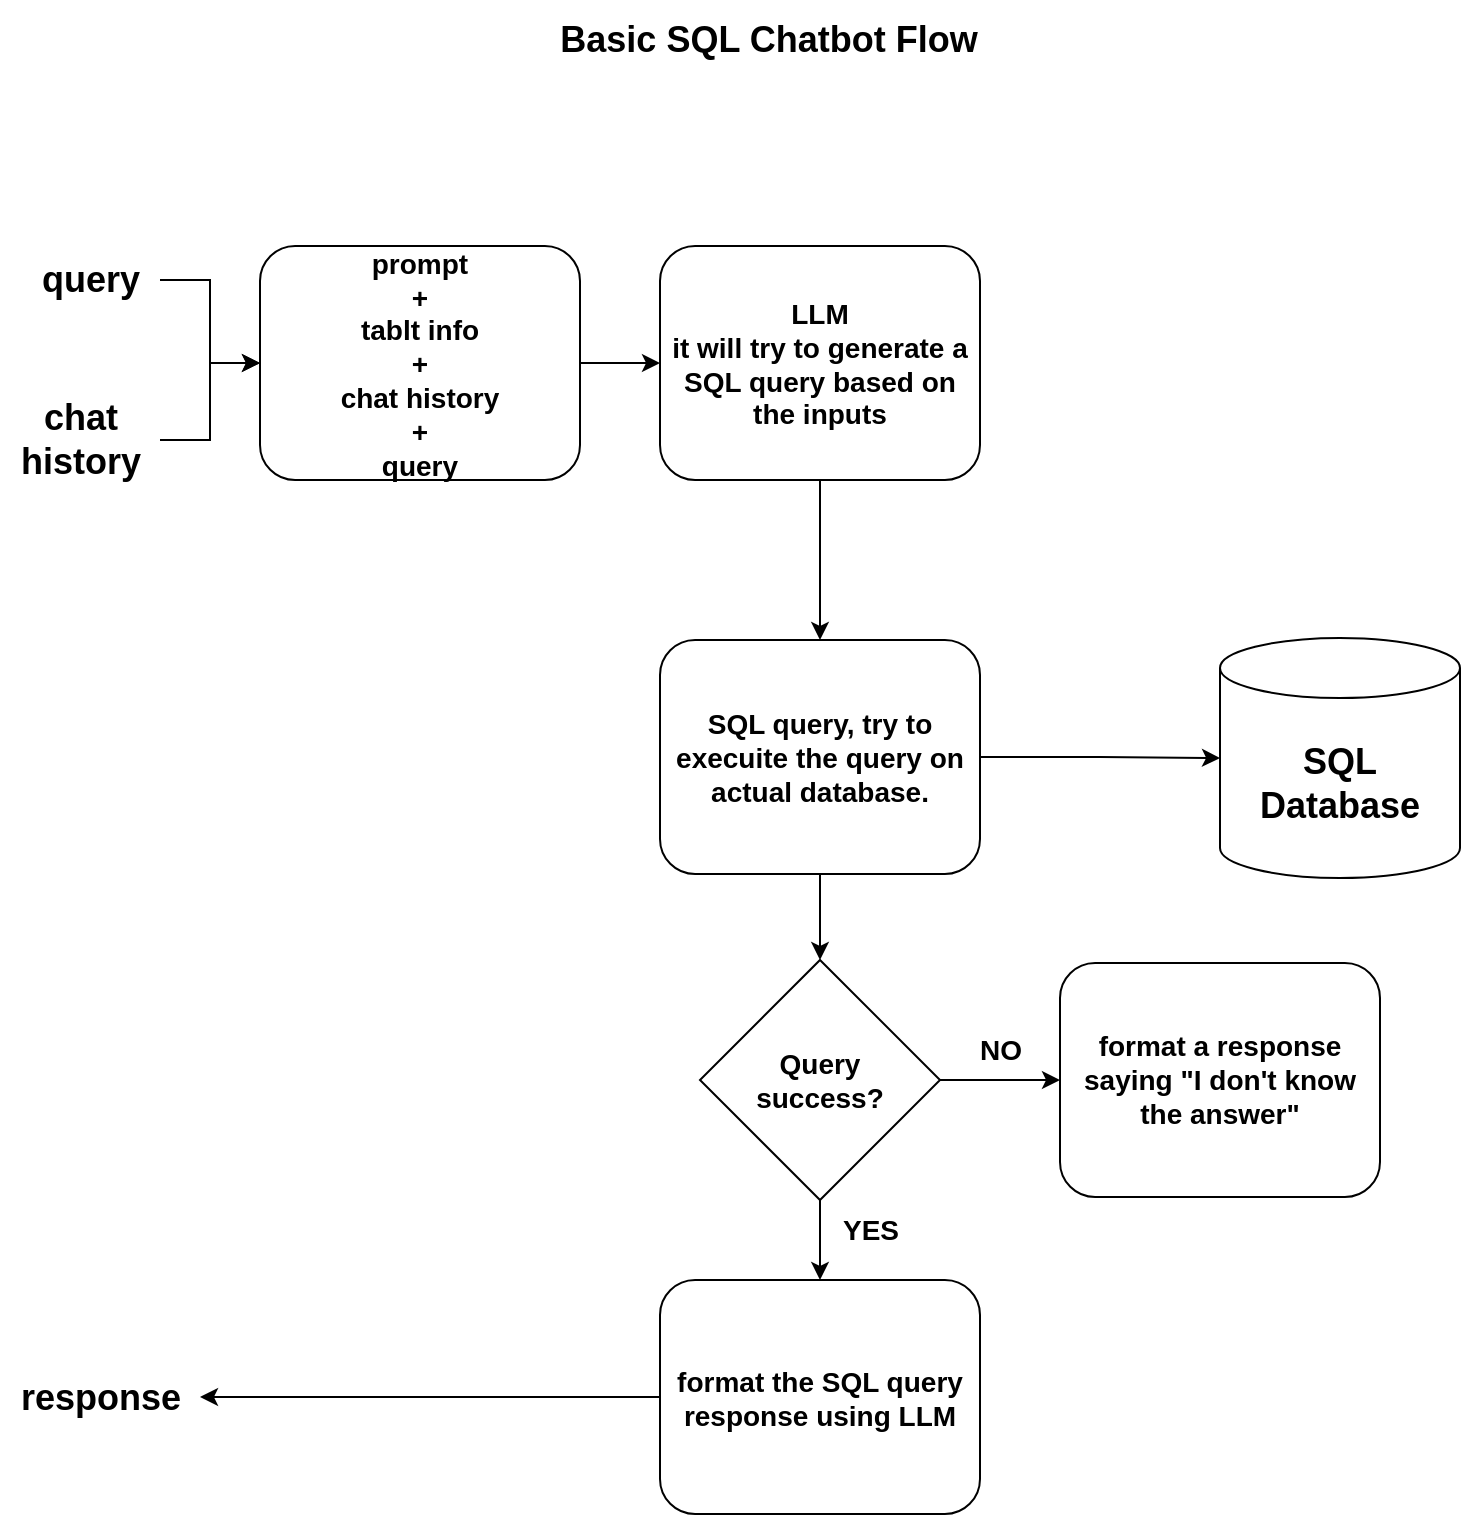 <mxfile version="22.1.21" type="device">
  <diagram name="Page-1" id="2ywlA1e-Eg4ox31CMiBY">
    <mxGraphModel dx="1600" dy="747" grid="1" gridSize="10" guides="1" tooltips="1" connect="1" arrows="1" fold="1" page="1" pageScale="1" pageWidth="827" pageHeight="1169" math="0" shadow="0">
      <root>
        <mxCell id="0" />
        <mxCell id="1" parent="0" />
        <mxCell id="A9gMFnjORokhTtZh7m1z-2" value="&lt;b&gt;&lt;font style=&quot;font-size: 18px;&quot;&gt;Basic SQL Chatbot Flow&lt;/font&gt;&lt;/b&gt;" style="text;html=1;align=center;verticalAlign=middle;resizable=0;points=[];autosize=1;strokeColor=none;fillColor=none;" vertex="1" parent="1">
          <mxGeometry x="299" y="40" width="230" height="40" as="geometry" />
        </mxCell>
        <mxCell id="A9gMFnjORokhTtZh7m1z-13" value="&lt;b&gt;&lt;font style=&quot;font-size: 18px;&quot;&gt;SQL Database&lt;/font&gt;&lt;/b&gt;" style="shape=cylinder3;whiteSpace=wrap;html=1;boundedLbl=1;backgroundOutline=1;size=15;" vertex="1" parent="1">
          <mxGeometry x="640" y="359" width="120" height="120" as="geometry" />
        </mxCell>
        <mxCell id="A9gMFnjORokhTtZh7m1z-23" value="" style="edgeStyle=orthogonalEdgeStyle;rounded=0;orthogonalLoop=1;jettySize=auto;html=1;" edge="1" parent="1" source="A9gMFnjORokhTtZh7m1z-14" target="A9gMFnjORokhTtZh7m1z-22">
          <mxGeometry relative="1" as="geometry" />
        </mxCell>
        <mxCell id="A9gMFnjORokhTtZh7m1z-14" value="&lt;b&gt;&lt;font style=&quot;font-size: 14px;&quot;&gt;prompt&lt;br&gt;+&lt;br&gt;tablt info&lt;br&gt;+&lt;br&gt;chat history&lt;br&gt;+&lt;br&gt;query&lt;/font&gt;&lt;/b&gt;" style="rounded=1;whiteSpace=wrap;html=1;" vertex="1" parent="1">
          <mxGeometry x="160" y="163" width="160" height="117" as="geometry" />
        </mxCell>
        <mxCell id="A9gMFnjORokhTtZh7m1z-17" style="edgeStyle=orthogonalEdgeStyle;rounded=0;orthogonalLoop=1;jettySize=auto;html=1;entryX=0;entryY=0.5;entryDx=0;entryDy=0;" edge="1" parent="1" source="A9gMFnjORokhTtZh7m1z-15" target="A9gMFnjORokhTtZh7m1z-14">
          <mxGeometry relative="1" as="geometry" />
        </mxCell>
        <mxCell id="A9gMFnjORokhTtZh7m1z-15" value="&lt;b&gt;&lt;font style=&quot;font-size: 18px;&quot;&gt;query&lt;/font&gt;&lt;/b&gt;" style="text;html=1;align=center;verticalAlign=middle;resizable=0;points=[];autosize=1;strokeColor=none;fillColor=none;" vertex="1" parent="1">
          <mxGeometry x="40" y="160" width="70" height="40" as="geometry" />
        </mxCell>
        <mxCell id="A9gMFnjORokhTtZh7m1z-20" style="edgeStyle=orthogonalEdgeStyle;rounded=0;orthogonalLoop=1;jettySize=auto;html=1;entryX=0;entryY=0.5;entryDx=0;entryDy=0;" edge="1" parent="1" source="A9gMFnjORokhTtZh7m1z-16" target="A9gMFnjORokhTtZh7m1z-14">
          <mxGeometry relative="1" as="geometry" />
        </mxCell>
        <mxCell id="A9gMFnjORokhTtZh7m1z-16" value="&lt;b&gt;&lt;font style=&quot;font-size: 18px;&quot;&gt;chat&lt;br&gt;history&lt;br&gt;&lt;/font&gt;&lt;/b&gt;" style="text;html=1;align=center;verticalAlign=middle;resizable=0;points=[];autosize=1;strokeColor=none;fillColor=none;" vertex="1" parent="1">
          <mxGeometry x="30" y="230" width="80" height="60" as="geometry" />
        </mxCell>
        <mxCell id="A9gMFnjORokhTtZh7m1z-25" value="" style="edgeStyle=orthogonalEdgeStyle;rounded=0;orthogonalLoop=1;jettySize=auto;html=1;" edge="1" parent="1" source="A9gMFnjORokhTtZh7m1z-22" target="A9gMFnjORokhTtZh7m1z-24">
          <mxGeometry relative="1" as="geometry" />
        </mxCell>
        <mxCell id="A9gMFnjORokhTtZh7m1z-22" value="&lt;b&gt;&lt;font style=&quot;font-size: 14px;&quot;&gt;LLM&lt;br&gt;it will try to generate a SQL query based on the inputs&lt;/font&gt;&lt;/b&gt;" style="rounded=1;whiteSpace=wrap;html=1;" vertex="1" parent="1">
          <mxGeometry x="360" y="163" width="160" height="117" as="geometry" />
        </mxCell>
        <mxCell id="A9gMFnjORokhTtZh7m1z-30" value="" style="edgeStyle=orthogonalEdgeStyle;rounded=0;orthogonalLoop=1;jettySize=auto;html=1;" edge="1" parent="1" source="A9gMFnjORokhTtZh7m1z-24" target="A9gMFnjORokhTtZh7m1z-29">
          <mxGeometry relative="1" as="geometry" />
        </mxCell>
        <mxCell id="A9gMFnjORokhTtZh7m1z-24" value="&lt;span style=&quot;font-size: 14px;&quot;&gt;&lt;b&gt;SQL query, try to execuite the query on actual database.&lt;/b&gt;&lt;/span&gt;" style="rounded=1;whiteSpace=wrap;html=1;" vertex="1" parent="1">
          <mxGeometry x="360" y="360" width="160" height="117" as="geometry" />
        </mxCell>
        <mxCell id="A9gMFnjORokhTtZh7m1z-28" style="edgeStyle=orthogonalEdgeStyle;rounded=0;orthogonalLoop=1;jettySize=auto;html=1;entryX=0;entryY=0.5;entryDx=0;entryDy=0;entryPerimeter=0;" edge="1" parent="1" source="A9gMFnjORokhTtZh7m1z-24" target="A9gMFnjORokhTtZh7m1z-13">
          <mxGeometry relative="1" as="geometry" />
        </mxCell>
        <mxCell id="A9gMFnjORokhTtZh7m1z-32" value="" style="edgeStyle=orthogonalEdgeStyle;rounded=0;orthogonalLoop=1;jettySize=auto;html=1;" edge="1" parent="1" source="A9gMFnjORokhTtZh7m1z-29" target="A9gMFnjORokhTtZh7m1z-31">
          <mxGeometry relative="1" as="geometry" />
        </mxCell>
        <mxCell id="A9gMFnjORokhTtZh7m1z-36" value="" style="edgeStyle=orthogonalEdgeStyle;rounded=0;orthogonalLoop=1;jettySize=auto;html=1;" edge="1" parent="1" source="A9gMFnjORokhTtZh7m1z-29" target="A9gMFnjORokhTtZh7m1z-35">
          <mxGeometry relative="1" as="geometry" />
        </mxCell>
        <mxCell id="A9gMFnjORokhTtZh7m1z-29" value="&lt;b&gt;&lt;font style=&quot;font-size: 14px;&quot;&gt;Query&lt;br&gt;success?&lt;/font&gt;&lt;/b&gt;" style="rhombus;whiteSpace=wrap;html=1;" vertex="1" parent="1">
          <mxGeometry x="380" y="520" width="120" height="120" as="geometry" />
        </mxCell>
        <mxCell id="A9gMFnjORokhTtZh7m1z-31" value="&lt;span style=&quot;font-size: 14px;&quot;&gt;&lt;b&gt;format a response saying &quot;I don&#39;t know the answer&quot;&lt;/b&gt;&lt;/span&gt;" style="rounded=1;whiteSpace=wrap;html=1;" vertex="1" parent="1">
          <mxGeometry x="560" y="521.5" width="160" height="117" as="geometry" />
        </mxCell>
        <mxCell id="A9gMFnjORokhTtZh7m1z-34" value="&lt;b&gt;&lt;font style=&quot;font-size: 14px;&quot;&gt;NO&lt;/font&gt;&lt;/b&gt;" style="text;html=1;align=center;verticalAlign=middle;resizable=0;points=[];autosize=1;strokeColor=none;fillColor=none;" vertex="1" parent="1">
          <mxGeometry x="510" y="550" width="40" height="30" as="geometry" />
        </mxCell>
        <mxCell id="A9gMFnjORokhTtZh7m1z-40" style="edgeStyle=orthogonalEdgeStyle;rounded=0;orthogonalLoop=1;jettySize=auto;html=1;" edge="1" parent="1" source="A9gMFnjORokhTtZh7m1z-35" target="A9gMFnjORokhTtZh7m1z-39">
          <mxGeometry relative="1" as="geometry" />
        </mxCell>
        <mxCell id="A9gMFnjORokhTtZh7m1z-35" value="&lt;span style=&quot;font-size: 14px;&quot;&gt;&lt;b&gt;format the SQL query response using LLM&lt;/b&gt;&lt;/span&gt;" style="rounded=1;whiteSpace=wrap;html=1;" vertex="1" parent="1">
          <mxGeometry x="360" y="680" width="160" height="117" as="geometry" />
        </mxCell>
        <mxCell id="A9gMFnjORokhTtZh7m1z-37" value="&lt;b&gt;&lt;font style=&quot;font-size: 14px;&quot;&gt;YES&lt;/font&gt;&lt;/b&gt;" style="text;html=1;align=center;verticalAlign=middle;resizable=0;points=[];autosize=1;strokeColor=none;fillColor=none;" vertex="1" parent="1">
          <mxGeometry x="440" y="640" width="50" height="30" as="geometry" />
        </mxCell>
        <mxCell id="A9gMFnjORokhTtZh7m1z-39" value="&lt;b&gt;&lt;font style=&quot;font-size: 18px;&quot;&gt;response&lt;br&gt;&lt;/font&gt;&lt;/b&gt;" style="text;html=1;align=center;verticalAlign=middle;resizable=0;points=[];autosize=1;strokeColor=none;fillColor=none;" vertex="1" parent="1">
          <mxGeometry x="30" y="718.5" width="100" height="40" as="geometry" />
        </mxCell>
      </root>
    </mxGraphModel>
  </diagram>
</mxfile>
